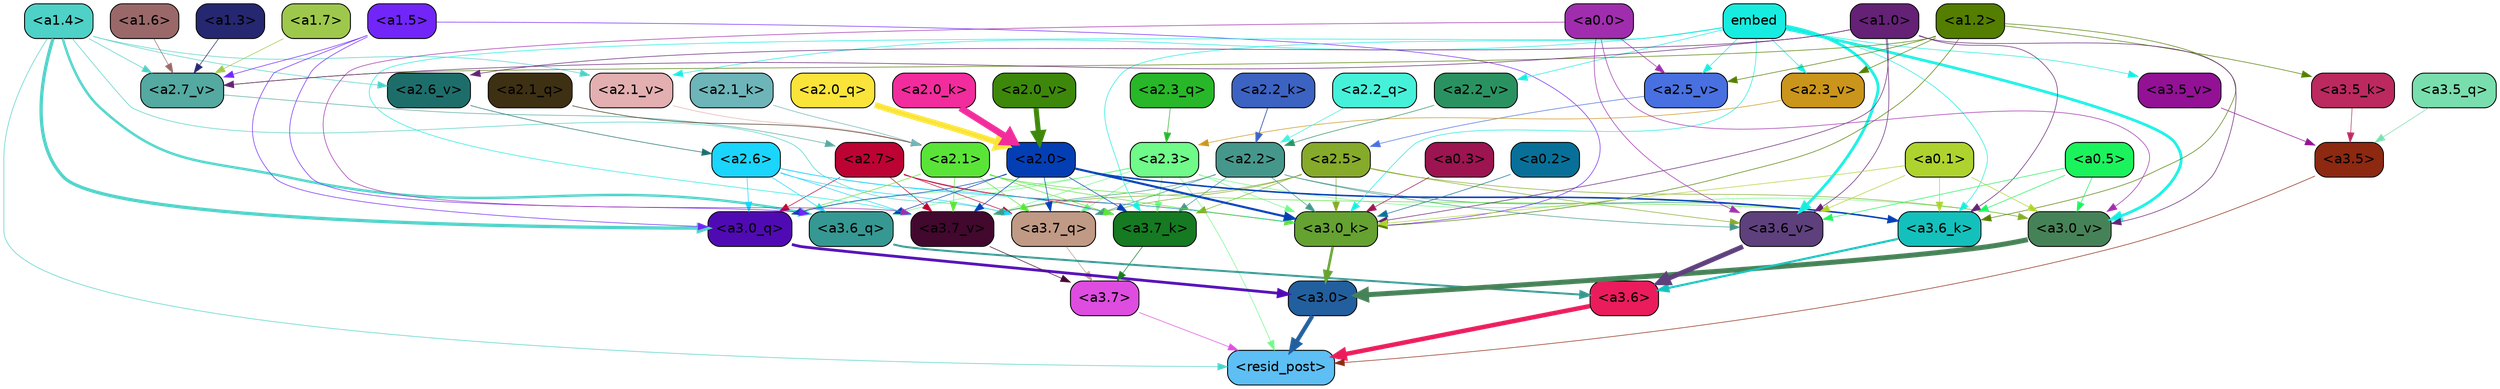 strict digraph "" {
	graph [bgcolor=transparent,
		layout=dot,
		overlap=false,
		splines=true
	];
	"<a3.7>"	[color=black,
		fillcolor="#de4de0",
		fontname=Helvetica,
		shape=box,
		style="filled, rounded"];
	"<resid_post>"	[color=black,
		fillcolor="#5dbff4",
		fontname=Helvetica,
		shape=box,
		style="filled, rounded"];
	"<a3.7>" -> "<resid_post>"	[color="#de4de0",
		penwidth=0.6];
	"<a3.6>"	[color=black,
		fillcolor="#ea1c5b",
		fontname=Helvetica,
		shape=box,
		style="filled, rounded"];
	"<a3.6>" -> "<resid_post>"	[color="#ea1c5b",
		penwidth=4.648244500160217];
	"<a3.5>"	[color=black,
		fillcolor="#8d2811",
		fontname=Helvetica,
		shape=box,
		style="filled, rounded"];
	"<a3.5>" -> "<resid_post>"	[color="#8d2811",
		penwidth=0.6];
	"<a3.0>"	[color=black,
		fillcolor="#225f9e",
		fontname=Helvetica,
		shape=box,
		style="filled, rounded"];
	"<a3.0>" -> "<resid_post>"	[color="#225f9e",
		penwidth=4.3288813829422];
	"<a2.3>"	[color=black,
		fillcolor="#6ffa89",
		fontname=Helvetica,
		shape=box,
		style="filled, rounded"];
	"<a2.3>" -> "<resid_post>"	[color="#6ffa89",
		penwidth=0.6];
	"<a3.7_q>"	[color=black,
		fillcolor="#c09a85",
		fontname=Helvetica,
		shape=box,
		style="filled, rounded"];
	"<a2.3>" -> "<a3.7_q>"	[color="#6ffa89",
		penwidth=0.6];
	"<a3.6_q>"	[color=black,
		fillcolor="#369892",
		fontname=Helvetica,
		shape=box,
		style="filled, rounded"];
	"<a2.3>" -> "<a3.6_q>"	[color="#6ffa89",
		penwidth=0.6];
	"<a3.0_q>"	[color=black,
		fillcolor="#500ab3",
		fontname=Helvetica,
		shape=box,
		style="filled, rounded"];
	"<a2.3>" -> "<a3.0_q>"	[color="#6ffa89",
		penwidth=0.6];
	"<a3.7_k>"	[color=black,
		fillcolor="#157a21",
		fontname=Helvetica,
		shape=box,
		style="filled, rounded"];
	"<a2.3>" -> "<a3.7_k>"	[color="#6ffa89",
		penwidth=0.6];
	"<a3.0_k>"	[color=black,
		fillcolor="#65a231",
		fontname=Helvetica,
		shape=box,
		style="filled, rounded"];
	"<a2.3>" -> "<a3.0_k>"	[color="#6ffa89",
		penwidth=0.6];
	"<a3.7_v>"	[color=black,
		fillcolor="#42082e",
		fontname=Helvetica,
		shape=box,
		style="filled, rounded"];
	"<a2.3>" -> "<a3.7_v>"	[color="#6ffa89",
		penwidth=0.6];
	"<a3.0_v>"	[color=black,
		fillcolor="#468257",
		fontname=Helvetica,
		shape=box,
		style="filled, rounded"];
	"<a2.3>" -> "<a3.0_v>"	[color="#6ffa89",
		penwidth=0.6];
	"<a1.4>"	[color=black,
		fillcolor="#4ed1c7",
		fontname=Helvetica,
		shape=box,
		style="filled, rounded"];
	"<a1.4>" -> "<resid_post>"	[color="#4ed1c7",
		penwidth=0.6];
	"<a1.4>" -> "<a3.7_q>"	[color="#4ed1c7",
		penwidth=0.6];
	"<a1.4>" -> "<a3.6_q>"	[color="#4ed1c7",
		penwidth=2.5397292599081993];
	"<a1.4>" -> "<a3.0_q>"	[color="#4ed1c7",
		penwidth=3.3985572457313538];
	"<a2.7_v>"	[color=black,
		fillcolor="#54a9a1",
		fontname=Helvetica,
		shape=box,
		style="filled, rounded"];
	"<a1.4>" -> "<a2.7_v>"	[color="#4ed1c7",
		penwidth=0.6];
	"<a2.6_v>"	[color=black,
		fillcolor="#1d6e6b",
		fontname=Helvetica,
		shape=box,
		style="filled, rounded"];
	"<a1.4>" -> "<a2.6_v>"	[color="#4ed1c7",
		penwidth=0.6];
	"<a2.1_v>"	[color=black,
		fillcolor="#e3afb1",
		fontname=Helvetica,
		shape=box,
		style="filled, rounded"];
	"<a1.4>" -> "<a2.1_v>"	[color="#4ed1c7",
		penwidth=0.6];
	"<a3.7_q>" -> "<a3.7>"	[color="#c09a85",
		penwidth=0.6];
	"<a3.6_q>" -> "<a3.6>"	[color="#369892",
		penwidth=2.03758105635643];
	"<a3.5_q>"	[color=black,
		fillcolor="#79dead",
		fontname=Helvetica,
		shape=box,
		style="filled, rounded"];
	"<a3.5_q>" -> "<a3.5>"	[color="#79dead",
		penwidth=0.6];
	"<a3.0_q>" -> "<a3.0>"	[color="#500ab3",
		penwidth=2.8638100624084473];
	"<a3.7_k>" -> "<a3.7>"	[color="#157a21",
		penwidth=0.6];
	"<a3.6_k>"	[color=black,
		fillcolor="#14c0bb",
		fontname=Helvetica,
		shape=box,
		style="filled, rounded"];
	"<a3.6_k>" -> "<a3.6>"	[color="#14c0bb",
		penwidth=2.174198240041733];
	"<a3.5_k>"	[color=black,
		fillcolor="#bc295f",
		fontname=Helvetica,
		shape=box,
		style="filled, rounded"];
	"<a3.5_k>" -> "<a3.5>"	[color="#bc295f",
		penwidth=0.6];
	"<a3.0_k>" -> "<a3.0>"	[color="#65a231",
		penwidth=2.6274144649505615];
	"<a3.7_v>" -> "<a3.7>"	[color="#42082e",
		penwidth=0.6];
	"<a3.6_v>"	[color=black,
		fillcolor="#5e407d",
		fontname=Helvetica,
		shape=box,
		style="filled, rounded"];
	"<a3.6_v>" -> "<a3.6>"	[color="#5e407d",
		penwidth=5.002329230308533];
	"<a3.5_v>"	[color=black,
		fillcolor="#921195",
		fontname=Helvetica,
		shape=box,
		style="filled, rounded"];
	"<a3.5_v>" -> "<a3.5>"	[color="#921195",
		penwidth=0.6];
	"<a3.0_v>" -> "<a3.0>"	[color="#468257",
		penwidth=5.188832879066467];
	"<a2.7>"	[color=black,
		fillcolor="#bd0333",
		fontname=Helvetica,
		shape=box,
		style="filled, rounded"];
	"<a2.7>" -> "<a3.7_q>"	[color="#bd0333",
		penwidth=0.6];
	"<a2.7>" -> "<a3.0_q>"	[color="#bd0333",
		penwidth=0.6];
	"<a2.7>" -> "<a3.7_k>"	[color="#bd0333",
		penwidth=0.6];
	"<a2.7>" -> "<a3.0_k>"	[color="#bd0333",
		penwidth=0.6];
	"<a2.7>" -> "<a3.7_v>"	[color="#bd0333",
		penwidth=0.6];
	"<a2.6>"	[color=black,
		fillcolor="#1ad5fd",
		fontname=Helvetica,
		shape=box,
		style="filled, rounded"];
	"<a2.6>" -> "<a3.7_q>"	[color="#1ad5fd",
		penwidth=0.6];
	"<a2.6>" -> "<a3.6_q>"	[color="#1ad5fd",
		penwidth=0.6];
	"<a2.6>" -> "<a3.0_q>"	[color="#1ad5fd",
		penwidth=0.6];
	"<a2.6>" -> "<a3.7_k>"	[color="#1ad5fd",
		penwidth=0.6];
	"<a2.6>" -> "<a3.0_k>"	[color="#1ad5fd",
		penwidth=0.6];
	"<a2.6>" -> "<a3.7_v>"	[color="#1ad5fd",
		penwidth=0.6];
	"<a2.5>"	[color=black,
		fillcolor="#86aa2a",
		fontname=Helvetica,
		shape=box,
		style="filled, rounded"];
	"<a2.5>" -> "<a3.7_q>"	[color="#86aa2a",
		penwidth=0.6];
	"<a2.5>" -> "<a3.7_k>"	[color="#86aa2a",
		penwidth=0.6];
	"<a2.5>" -> "<a3.0_k>"	[color="#86aa2a",
		penwidth=0.6];
	"<a2.5>" -> "<a3.7_v>"	[color="#86aa2a",
		penwidth=0.6];
	"<a2.5>" -> "<a3.6_v>"	[color="#86aa2a",
		penwidth=0.6];
	"<a2.5>" -> "<a3.0_v>"	[color="#86aa2a",
		penwidth=0.6];
	"<a2.2>"	[color=black,
		fillcolor="#45978b",
		fontname=Helvetica,
		shape=box,
		style="filled, rounded"];
	"<a2.2>" -> "<a3.7_q>"	[color="#45978b",
		penwidth=0.6];
	"<a2.2>" -> "<a3.7_k>"	[color="#45978b",
		penwidth=0.6];
	"<a2.2>" -> "<a3.6_k>"	[color="#45978b",
		penwidth=0.6];
	"<a2.2>" -> "<a3.0_k>"	[color="#45978b",
		penwidth=0.6];
	"<a2.2>" -> "<a3.7_v>"	[color="#45978b",
		penwidth=0.6];
	"<a2.2>" -> "<a3.6_v>"	[color="#45978b",
		penwidth=0.6];
	"<a2.1>"	[color=black,
		fillcolor="#5ae438",
		fontname=Helvetica,
		shape=box,
		style="filled, rounded"];
	"<a2.1>" -> "<a3.7_q>"	[color="#5ae438",
		penwidth=0.6];
	"<a2.1>" -> "<a3.0_q>"	[color="#5ae438",
		penwidth=0.6];
	"<a2.1>" -> "<a3.7_k>"	[color="#5ae438",
		penwidth=0.6];
	"<a2.1>" -> "<a3.6_k>"	[color="#5ae438",
		penwidth=0.6];
	"<a2.1>" -> "<a3.0_k>"	[color="#5ae438",
		penwidth=0.6];
	"<a2.1>" -> "<a3.7_v>"	[color="#5ae438",
		penwidth=0.6];
	"<a2.0>"	[color=black,
		fillcolor="#033eb5",
		fontname=Helvetica,
		shape=box,
		style="filled, rounded"];
	"<a2.0>" -> "<a3.7_q>"	[color="#033eb5",
		penwidth=0.6];
	"<a2.0>" -> "<a3.6_q>"	[color="#033eb5",
		penwidth=0.6];
	"<a2.0>" -> "<a3.0_q>"	[color="#033eb5",
		penwidth=0.6];
	"<a2.0>" -> "<a3.7_k>"	[color="#033eb5",
		penwidth=0.6];
	"<a2.0>" -> "<a3.6_k>"	[color="#033eb5",
		penwidth=1.5717863738536835];
	"<a2.0>" -> "<a3.0_k>"	[color="#033eb5",
		penwidth=2.205150544643402];
	"<a2.0>" -> "<a3.7_v>"	[color="#033eb5",
		penwidth=0.6];
	"<a1.5>"	[color=black,
		fillcolor="#7125f8",
		fontname=Helvetica,
		shape=box,
		style="filled, rounded"];
	"<a1.5>" -> "<a3.6_q>"	[color="#7125f8",
		penwidth=0.6];
	"<a1.5>" -> "<a3.0_q>"	[color="#7125f8",
		penwidth=0.6];
	"<a1.5>" -> "<a3.0_k>"	[color="#7125f8",
		penwidth=0.6];
	"<a1.5>" -> "<a2.7_v>"	[color="#7125f8",
		penwidth=0.6];
	embed	[color=black,
		fillcolor="#16ede0",
		fontname=Helvetica,
		shape=box,
		style="filled, rounded"];
	embed -> "<a3.7_k>"	[color="#16ede0",
		penwidth=0.6];
	embed -> "<a3.6_k>"	[color="#16ede0",
		penwidth=0.6];
	embed -> "<a3.0_k>"	[color="#16ede0",
		penwidth=0.6];
	embed -> "<a3.7_v>"	[color="#16ede0",
		penwidth=0.6];
	embed -> "<a3.6_v>"	[color="#16ede0",
		penwidth=2.882729172706604];
	embed -> "<a3.5_v>"	[color="#16ede0",
		penwidth=0.6];
	embed -> "<a3.0_v>"	[color="#16ede0",
		penwidth=2.812090039253235];
	"<a2.5_v>"	[color=black,
		fillcolor="#4870e0",
		fontname=Helvetica,
		shape=box,
		style="filled, rounded"];
	embed -> "<a2.5_v>"	[color="#16ede0",
		penwidth=0.6];
	"<a2.3_v>"	[color=black,
		fillcolor="#ca951b",
		fontname=Helvetica,
		shape=box,
		style="filled, rounded"];
	embed -> "<a2.3_v>"	[color="#16ede0",
		penwidth=0.6];
	"<a2.2_v>"	[color=black,
		fillcolor="#2a9261",
		fontname=Helvetica,
		shape=box,
		style="filled, rounded"];
	embed -> "<a2.2_v>"	[color="#16ede0",
		penwidth=0.6];
	embed -> "<a2.1_v>"	[color="#16ede0",
		penwidth=0.6];
	"<a1.2>"	[color=black,
		fillcolor="#537e00",
		fontname=Helvetica,
		shape=box,
		style="filled, rounded"];
	"<a1.2>" -> "<a3.6_k>"	[color="#537e00",
		penwidth=0.6];
	"<a1.2>" -> "<a3.5_k>"	[color="#537e00",
		penwidth=0.6];
	"<a1.2>" -> "<a3.0_k>"	[color="#537e00",
		penwidth=0.6];
	"<a1.2>" -> "<a2.7_v>"	[color="#537e00",
		penwidth=0.6];
	"<a1.2>" -> "<a2.5_v>"	[color="#537e00",
		penwidth=0.6];
	"<a1.2>" -> "<a2.3_v>"	[color="#537e00",
		penwidth=0.6];
	"<a1.0>"	[color=black,
		fillcolor="#642176",
		fontname=Helvetica,
		shape=box,
		style="filled, rounded"];
	"<a1.0>" -> "<a3.6_k>"	[color="#642176",
		penwidth=0.6];
	"<a1.0>" -> "<a3.0_k>"	[color="#642176",
		penwidth=0.6];
	"<a1.0>" -> "<a3.6_v>"	[color="#642176",
		penwidth=0.6];
	"<a1.0>" -> "<a3.0_v>"	[color="#642176",
		penwidth=0.6];
	"<a1.0>" -> "<a2.7_v>"	[color="#642176",
		penwidth=0.6];
	"<a1.0>" -> "<a2.6_v>"	[color="#642176",
		penwidth=0.6];
	"<a0.5>"	[color=black,
		fillcolor="#1bf35d",
		fontname=Helvetica,
		shape=box,
		style="filled, rounded"];
	"<a0.5>" -> "<a3.6_k>"	[color="#1bf35d",
		penwidth=0.6];
	"<a0.5>" -> "<a3.6_v>"	[color="#1bf35d",
		penwidth=0.6];
	"<a0.5>" -> "<a3.0_v>"	[color="#1bf35d",
		penwidth=0.6281400918960571];
	"<a0.1>"	[color=black,
		fillcolor="#aed32e",
		fontname=Helvetica,
		shape=box,
		style="filled, rounded"];
	"<a0.1>" -> "<a3.6_k>"	[color="#aed32e",
		penwidth=0.6];
	"<a0.1>" -> "<a3.0_k>"	[color="#aed32e",
		penwidth=0.6];
	"<a0.1>" -> "<a3.6_v>"	[color="#aed32e",
		penwidth=0.6];
	"<a0.1>" -> "<a3.0_v>"	[color="#aed32e",
		penwidth=0.6];
	"<a0.3>"	[color=black,
		fillcolor="#9c1450",
		fontname=Helvetica,
		shape=box,
		style="filled, rounded"];
	"<a0.3>" -> "<a3.0_k>"	[color="#9c1450",
		penwidth=0.6];
	"<a0.2>"	[color=black,
		fillcolor="#087098",
		fontname=Helvetica,
		shape=box,
		style="filled, rounded"];
	"<a0.2>" -> "<a3.0_k>"	[color="#087098",
		penwidth=0.6];
	"<a0.0>"	[color=black,
		fillcolor="#a02dad",
		fontname=Helvetica,
		shape=box,
		style="filled, rounded"];
	"<a0.0>" -> "<a3.7_v>"	[color="#a02dad",
		penwidth=0.6];
	"<a0.0>" -> "<a3.6_v>"	[color="#a02dad",
		penwidth=0.6];
	"<a0.0>" -> "<a3.0_v>"	[color="#a02dad",
		penwidth=0.6];
	"<a0.0>" -> "<a2.5_v>"	[color="#a02dad",
		penwidth=0.6];
	"<a2.3_q>"	[color=black,
		fillcolor="#28b728",
		fontname=Helvetica,
		shape=box,
		style="filled, rounded"];
	"<a2.3_q>" -> "<a2.3>"	[color="#28b728",
		penwidth=0.6];
	"<a2.2_q>"	[color=black,
		fillcolor="#46f1da",
		fontname=Helvetica,
		shape=box,
		style="filled, rounded"];
	"<a2.2_q>" -> "<a2.2>"	[color="#46f1da",
		penwidth=0.6299107074737549];
	"<a2.1_q>"	[color=black,
		fillcolor="#3e3013",
		fontname=Helvetica,
		shape=box,
		style="filled, rounded"];
	"<a2.1_q>" -> "<a2.1>"	[color="#3e3013",
		penwidth=0.6];
	"<a2.0_q>"	[color=black,
		fillcolor="#fbe439",
		fontname=Helvetica,
		shape=box,
		style="filled, rounded"];
	"<a2.0_q>" -> "<a2.0>"	[color="#fbe439",
		penwidth=6.081655263900757];
	"<a2.2_k>"	[color=black,
		fillcolor="#3c63c2",
		fontname=Helvetica,
		shape=box,
		style="filled, rounded"];
	"<a2.2_k>" -> "<a2.2>"	[color="#3c63c2",
		penwidth=0.8337457180023193];
	"<a2.1_k>"	[color=black,
		fillcolor="#6db5b9",
		fontname=Helvetica,
		shape=box,
		style="filled, rounded"];
	"<a2.1_k>" -> "<a2.1>"	[color="#6db5b9",
		penwidth=0.6];
	"<a2.0_k>"	[color=black,
		fillcolor="#f22c9c",
		fontname=Helvetica,
		shape=box,
		style="filled, rounded"];
	"<a2.0_k>" -> "<a2.0>"	[color="#f22c9c",
		penwidth=6.795950889587402];
	"<a2.7_v>" -> "<a2.7>"	[color="#54a9a1",
		penwidth=0.6];
	"<a2.6_v>" -> "<a2.6>"	[color="#1d6e6b",
		penwidth=0.6];
	"<a2.5_v>" -> "<a2.5>"	[color="#4870e0",
		penwidth=0.6];
	"<a2.3_v>" -> "<a2.3>"	[color="#ca951b",
		penwidth=0.6];
	"<a2.2_v>" -> "<a2.2>"	[color="#2a9261",
		penwidth=0.6];
	"<a2.1_v>" -> "<a2.1>"	[color="#e3afb1",
		penwidth=0.6];
	"<a2.0_v>"	[color=black,
		fillcolor="#3d880a",
		fontname=Helvetica,
		shape=box,
		style="filled, rounded"];
	"<a2.0_v>" -> "<a2.0>"	[color="#3d880a",
		penwidth=5.211444020271301];
	"<a1.7>"	[color=black,
		fillcolor="#9ec84c",
		fontname=Helvetica,
		shape=box,
		style="filled, rounded"];
	"<a1.7>" -> "<a2.7_v>"	[color="#9ec84c",
		penwidth=0.6];
	"<a1.6>"	[color=black,
		fillcolor="#9a6869",
		fontname=Helvetica,
		shape=box,
		style="filled, rounded"];
	"<a1.6>" -> "<a2.7_v>"	[color="#9a6869",
		penwidth=0.6];
	"<a1.3>"	[color=black,
		fillcolor="#252770",
		fontname=Helvetica,
		shape=box,
		style="filled, rounded"];
	"<a1.3>" -> "<a2.7_v>"	[color="#252770",
		penwidth=0.6];
}
